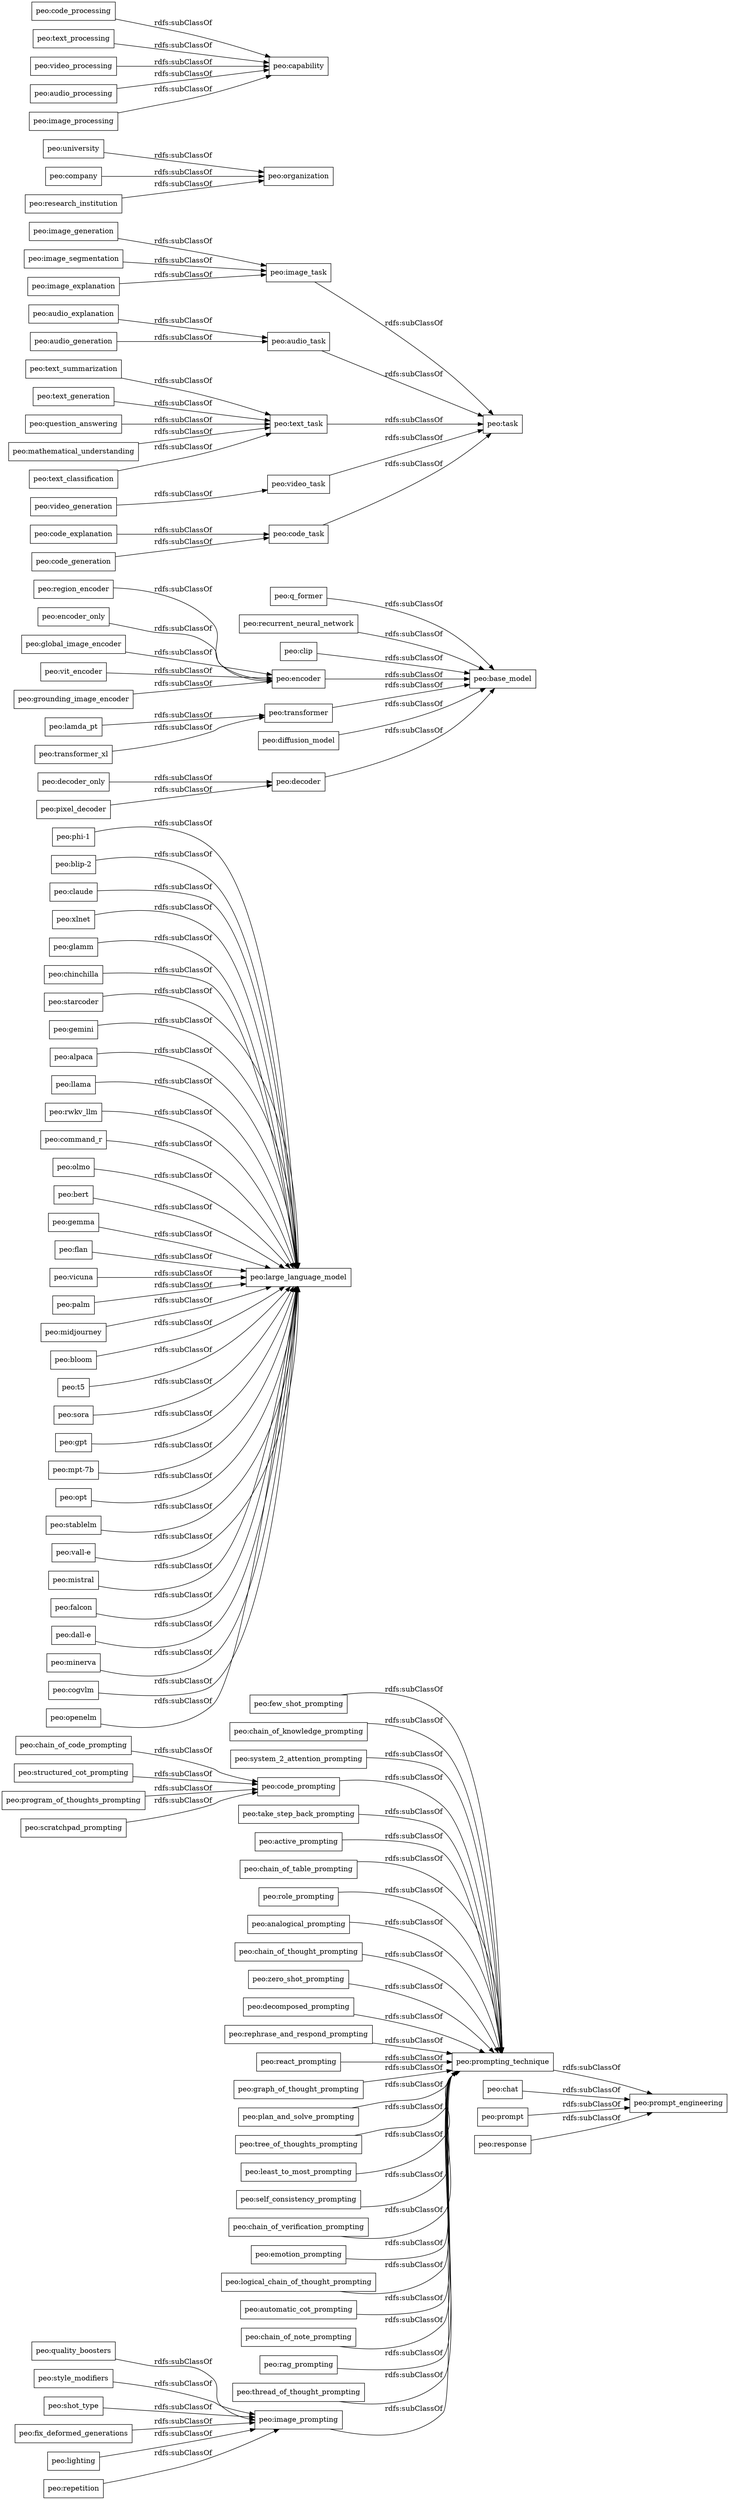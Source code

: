 digraph ar2dtool_diagram { 
rankdir=LR;
size="1000"
node [shape = rectangle, color="black"]; "peo:few_shot_prompting" "peo:chain_of_knowledge_prompting" "peo:phi-1" "peo:blip-2" "peo:quality_boosters" "peo:decoder" "peo:code_task" "peo:region_encoder" "peo:claude" "peo:xlnet" "peo:video_generation" "peo:glamm" "peo:chinchilla" "peo:style_modifiers" "peo:encoder_only" "peo:system_2_attention_prompting" "peo:code_prompting" "peo:chain_of_code_prompting" "peo:starcoder" "peo:organization" "peo:code_processing" "peo:q_former" "peo:global_image_encoder" "peo:gemini" "peo:take_step_back_prompting" "peo:image_task" "peo:alpaca" "peo:prompt_engineering" "peo:active_prompting" "peo:chain_of_table_prompting" "peo:role_prompting" "peo:analogical_prompting" "peo:chain_of_thought_prompting" "peo:llama" "peo:zero_shot_prompting" "peo:text_summarization" "peo:rwkv_llm" "peo:command_r" "peo:decomposed_prompting" "peo:recurrent_neural_network" "peo:chat" "peo:olmo" "peo:bert" "peo:audio_task" "peo:clip" "peo:text_generation" "peo:text_task" "peo:code_explanation" "peo:video_task" "peo:code_generation" "peo:gemma" "peo:image_generation" "peo:flan" "peo:encoder" "peo:text_processing" "peo:audio_explanation" "peo:rephrase_and_respond_prompting" "peo:lamda_pt" "peo:university" "peo:react_prompting" "peo:graph_of_thought_prompting" "peo:prompting_technique" "peo:plan_and_solve_prompting" "peo:company" "peo:tree_of_thoughts_prompting" "peo:structured_cot_prompting" "peo:transformer_xl" "peo:vit_encoder" "peo:shot_type" "peo:question_answering" "peo:least_to_most_prompting" "peo:vicuna" "peo:decoder_only" "peo:image_segmentation" "peo:mathematical_understanding" "peo:palm" "peo:task" "peo:midjourney" "peo:bloom" "peo:t5" "peo:grounding_image_encoder" "peo:fix_deformed_generations" "peo:transformer" "peo:self_consistency_prompting" "peo:capability" "peo:text_classification" "peo:lighting" "peo:sora" "peo:program_of_thoughts_prompting" "peo:video_processing" "peo:gpt" "peo:scratchpad_prompting" "peo:chain_of_verification_prompting" "peo:emotion_prompting" "peo:pixel_decoder" "peo:mpt-7b" "peo:audio_processing" "peo:opt" "peo:prompt" "peo:stablelm" "peo:logical_chain_of_thought_prompting" "peo:vall-e" "peo:automatic_cot_prompting" "peo:base_model" "peo:mistral" "peo:audio_generation" "peo:falcon" "peo:image_explanation" "peo:chain_of_note_prompting" "peo:diffusion_model" "peo:large_language_model" "peo:dall-e" "peo:minerva" "peo:cogvlm" "peo:rag_prompting" "peo:image_processing" "peo:repetition" "peo:thread_of_thought_prompting" "peo:image_prompting" "peo:research_institution" "peo:response" "peo:openelm" ; /*classes style*/
	"peo:vall-e" -> "peo:large_language_model" [ label = "rdfs:subClassOf" ];
	"peo:emotion_prompting" -> "peo:prompting_technique" [ label = "rdfs:subClassOf" ];
	"peo:repetition" -> "peo:image_prompting" [ label = "rdfs:subClassOf" ];
	"peo:text_classification" -> "peo:text_task" [ label = "rdfs:subClassOf" ];
	"peo:university" -> "peo:organization" [ label = "rdfs:subClassOf" ];
	"peo:company" -> "peo:organization" [ label = "rdfs:subClassOf" ];
	"peo:encoder" -> "peo:base_model" [ label = "rdfs:subClassOf" ];
	"peo:least_to_most_prompting" -> "peo:prompting_technique" [ label = "rdfs:subClassOf" ];
	"peo:structured_cot_prompting" -> "peo:code_prompting" [ label = "rdfs:subClassOf" ];
	"peo:midjourney" -> "peo:large_language_model" [ label = "rdfs:subClassOf" ];
	"peo:role_prompting" -> "peo:prompting_technique" [ label = "rdfs:subClassOf" ];
	"peo:code_explanation" -> "peo:code_task" [ label = "rdfs:subClassOf" ];
	"peo:lighting" -> "peo:image_prompting" [ label = "rdfs:subClassOf" ];
	"peo:chain_of_thought_prompting" -> "peo:prompting_technique" [ label = "rdfs:subClassOf" ];
	"peo:stablelm" -> "peo:large_language_model" [ label = "rdfs:subClassOf" ];
	"peo:chain_of_verification_prompting" -> "peo:prompting_technique" [ label = "rdfs:subClassOf" ];
	"peo:react_prompting" -> "peo:prompting_technique" [ label = "rdfs:subClassOf" ];
	"peo:video_processing" -> "peo:capability" [ label = "rdfs:subClassOf" ];
	"peo:chain_of_table_prompting" -> "peo:prompting_technique" [ label = "rdfs:subClassOf" ];
	"peo:grounding_image_encoder" -> "peo:encoder" [ label = "rdfs:subClassOf" ];
	"peo:text_processing" -> "peo:capability" [ label = "rdfs:subClassOf" ];
	"peo:starcoder" -> "peo:large_language_model" [ label = "rdfs:subClassOf" ];
	"peo:text_task" -> "peo:task" [ label = "rdfs:subClassOf" ];
	"peo:gemma" -> "peo:large_language_model" [ label = "rdfs:subClassOf" ];
	"peo:question_answering" -> "peo:text_task" [ label = "rdfs:subClassOf" ];
	"peo:rag_prompting" -> "peo:prompting_technique" [ label = "rdfs:subClassOf" ];
	"peo:logical_chain_of_thought_prompting" -> "peo:prompting_technique" [ label = "rdfs:subClassOf" ];
	"peo:recurrent_neural_network" -> "peo:base_model" [ label = "rdfs:subClassOf" ];
	"peo:mathematical_understanding" -> "peo:text_task" [ label = "rdfs:subClassOf" ];
	"peo:transformer" -> "peo:base_model" [ label = "rdfs:subClassOf" ];
	"peo:prompt" -> "peo:prompt_engineering" [ label = "rdfs:subClassOf" ];
	"peo:program_of_thoughts_prompting" -> "peo:code_prompting" [ label = "rdfs:subClassOf" ];
	"peo:minerva" -> "peo:large_language_model" [ label = "rdfs:subClassOf" ];
	"peo:sora" -> "peo:large_language_model" [ label = "rdfs:subClassOf" ];
	"peo:code_processing" -> "peo:capability" [ label = "rdfs:subClassOf" ];
	"peo:global_image_encoder" -> "peo:encoder" [ label = "rdfs:subClassOf" ];
	"peo:opt" -> "peo:large_language_model" [ label = "rdfs:subClassOf" ];
	"peo:response" -> "peo:prompt_engineering" [ label = "rdfs:subClassOf" ];
	"peo:mistral" -> "peo:large_language_model" [ label = "rdfs:subClassOf" ];
	"peo:clip" -> "peo:base_model" [ label = "rdfs:subClassOf" ];
	"peo:t5" -> "peo:large_language_model" [ label = "rdfs:subClassOf" ];
	"peo:self_consistency_prompting" -> "peo:prompting_technique" [ label = "rdfs:subClassOf" ];
	"peo:phi-1" -> "peo:large_language_model" [ label = "rdfs:subClassOf" ];
	"peo:graph_of_thought_prompting" -> "peo:prompting_technique" [ label = "rdfs:subClassOf" ];
	"peo:chat" -> "peo:prompt_engineering" [ label = "rdfs:subClassOf" ];
	"peo:prompting_technique" -> "peo:prompt_engineering" [ label = "rdfs:subClassOf" ];
	"peo:automatic_cot_prompting" -> "peo:prompting_technique" [ label = "rdfs:subClassOf" ];
	"peo:bloom" -> "peo:large_language_model" [ label = "rdfs:subClassOf" ];
	"peo:chinchilla" -> "peo:large_language_model" [ label = "rdfs:subClassOf" ];
	"peo:scratchpad_prompting" -> "peo:code_prompting" [ label = "rdfs:subClassOf" ];
	"peo:research_institution" -> "peo:organization" [ label = "rdfs:subClassOf" ];
	"peo:diffusion_model" -> "peo:base_model" [ label = "rdfs:subClassOf" ];
	"peo:code_task" -> "peo:task" [ label = "rdfs:subClassOf" ];
	"peo:rephrase_and_respond_prompting" -> "peo:prompting_technique" [ label = "rdfs:subClassOf" ];
	"peo:code_generation" -> "peo:code_task" [ label = "rdfs:subClassOf" ];
	"peo:claude" -> "peo:large_language_model" [ label = "rdfs:subClassOf" ];
	"peo:decomposed_prompting" -> "peo:prompting_technique" [ label = "rdfs:subClassOf" ];
	"peo:image_processing" -> "peo:capability" [ label = "rdfs:subClassOf" ];
	"peo:text_summarization" -> "peo:text_task" [ label = "rdfs:subClassOf" ];
	"peo:command_r" -> "peo:large_language_model" [ label = "rdfs:subClassOf" ];
	"peo:shot_type" -> "peo:image_prompting" [ label = "rdfs:subClassOf" ];
	"peo:tree_of_thoughts_prompting" -> "peo:prompting_technique" [ label = "rdfs:subClassOf" ];
	"peo:lamda_pt" -> "peo:transformer" [ label = "rdfs:subClassOf" ];
	"peo:alpaca" -> "peo:large_language_model" [ label = "rdfs:subClassOf" ];
	"peo:plan_and_solve_prompting" -> "peo:prompting_technique" [ label = "rdfs:subClassOf" ];
	"peo:region_encoder" -> "peo:encoder" [ label = "rdfs:subClassOf" ];
	"peo:dall-e" -> "peo:large_language_model" [ label = "rdfs:subClassOf" ];
	"peo:video_generation" -> "peo:video_task" [ label = "rdfs:subClassOf" ];
	"peo:falcon" -> "peo:large_language_model" [ label = "rdfs:subClassOf" ];
	"peo:text_generation" -> "peo:text_task" [ label = "rdfs:subClassOf" ];
	"peo:openelm" -> "peo:large_language_model" [ label = "rdfs:subClassOf" ];
	"peo:gemini" -> "peo:large_language_model" [ label = "rdfs:subClassOf" ];
	"peo:gpt" -> "peo:large_language_model" [ label = "rdfs:subClassOf" ];
	"peo:image_prompting" -> "peo:prompting_technique" [ label = "rdfs:subClassOf" ];
	"peo:analogical_prompting" -> "peo:prompting_technique" [ label = "rdfs:subClassOf" ];
	"peo:audio_task" -> "peo:task" [ label = "rdfs:subClassOf" ];
	"peo:few_shot_prompting" -> "peo:prompting_technique" [ label = "rdfs:subClassOf" ];
	"peo:image_task" -> "peo:task" [ label = "rdfs:subClassOf" ];
	"peo:olmo" -> "peo:large_language_model" [ label = "rdfs:subClassOf" ];
	"peo:code_prompting" -> "peo:prompting_technique" [ label = "rdfs:subClassOf" ];
	"peo:blip-2" -> "peo:large_language_model" [ label = "rdfs:subClassOf" ];
	"peo:audio_processing" -> "peo:capability" [ label = "rdfs:subClassOf" ];
	"peo:fix_deformed_generations" -> "peo:image_prompting" [ label = "rdfs:subClassOf" ];
	"peo:image_segmentation" -> "peo:image_task" [ label = "rdfs:subClassOf" ];
	"peo:video_task" -> "peo:task" [ label = "rdfs:subClassOf" ];
	"peo:mpt-7b" -> "peo:large_language_model" [ label = "rdfs:subClassOf" ];
	"peo:cogvlm" -> "peo:large_language_model" [ label = "rdfs:subClassOf" ];
	"peo:glamm" -> "peo:large_language_model" [ label = "rdfs:subClassOf" ];
	"peo:palm" -> "peo:large_language_model" [ label = "rdfs:subClassOf" ];
	"peo:chain_of_note_prompting" -> "peo:prompting_technique" [ label = "rdfs:subClassOf" ];
	"peo:rwkv_llm" -> "peo:large_language_model" [ label = "rdfs:subClassOf" ];
	"peo:xlnet" -> "peo:large_language_model" [ label = "rdfs:subClassOf" ];
	"peo:decoder_only" -> "peo:decoder" [ label = "rdfs:subClassOf" ];
	"peo:quality_boosters" -> "peo:image_prompting" [ label = "rdfs:subClassOf" ];
	"peo:audio_explanation" -> "peo:audio_task" [ label = "rdfs:subClassOf" ];
	"peo:style_modifiers" -> "peo:image_prompting" [ label = "rdfs:subClassOf" ];
	"peo:encoder_only" -> "peo:encoder" [ label = "rdfs:subClassOf" ];
	"peo:q_former" -> "peo:base_model" [ label = "rdfs:subClassOf" ];
	"peo:thread_of_thought_prompting" -> "peo:prompting_technique" [ label = "rdfs:subClassOf" ];
	"peo:vicuna" -> "peo:large_language_model" [ label = "rdfs:subClassOf" ];
	"peo:transformer_xl" -> "peo:transformer" [ label = "rdfs:subClassOf" ];
	"peo:vit_encoder" -> "peo:encoder" [ label = "rdfs:subClassOf" ];
	"peo:active_prompting" -> "peo:prompting_technique" [ label = "rdfs:subClassOf" ];
	"peo:decoder" -> "peo:base_model" [ label = "rdfs:subClassOf" ];
	"peo:chain_of_knowledge_prompting" -> "peo:prompting_technique" [ label = "rdfs:subClassOf" ];
	"peo:system_2_attention_prompting" -> "peo:prompting_technique" [ label = "rdfs:subClassOf" ];
	"peo:audio_generation" -> "peo:audio_task" [ label = "rdfs:subClassOf" ];
	"peo:image_generation" -> "peo:image_task" [ label = "rdfs:subClassOf" ];
	"peo:image_explanation" -> "peo:image_task" [ label = "rdfs:subClassOf" ];
	"peo:bert" -> "peo:large_language_model" [ label = "rdfs:subClassOf" ];
	"peo:pixel_decoder" -> "peo:decoder" [ label = "rdfs:subClassOf" ];
	"peo:chain_of_code_prompting" -> "peo:code_prompting" [ label = "rdfs:subClassOf" ];
	"peo:flan" -> "peo:large_language_model" [ label = "rdfs:subClassOf" ];
	"peo:take_step_back_prompting" -> "peo:prompting_technique" [ label = "rdfs:subClassOf" ];
	"peo:llama" -> "peo:large_language_model" [ label = "rdfs:subClassOf" ];
	"peo:zero_shot_prompting" -> "peo:prompting_technique" [ label = "rdfs:subClassOf" ];

}
